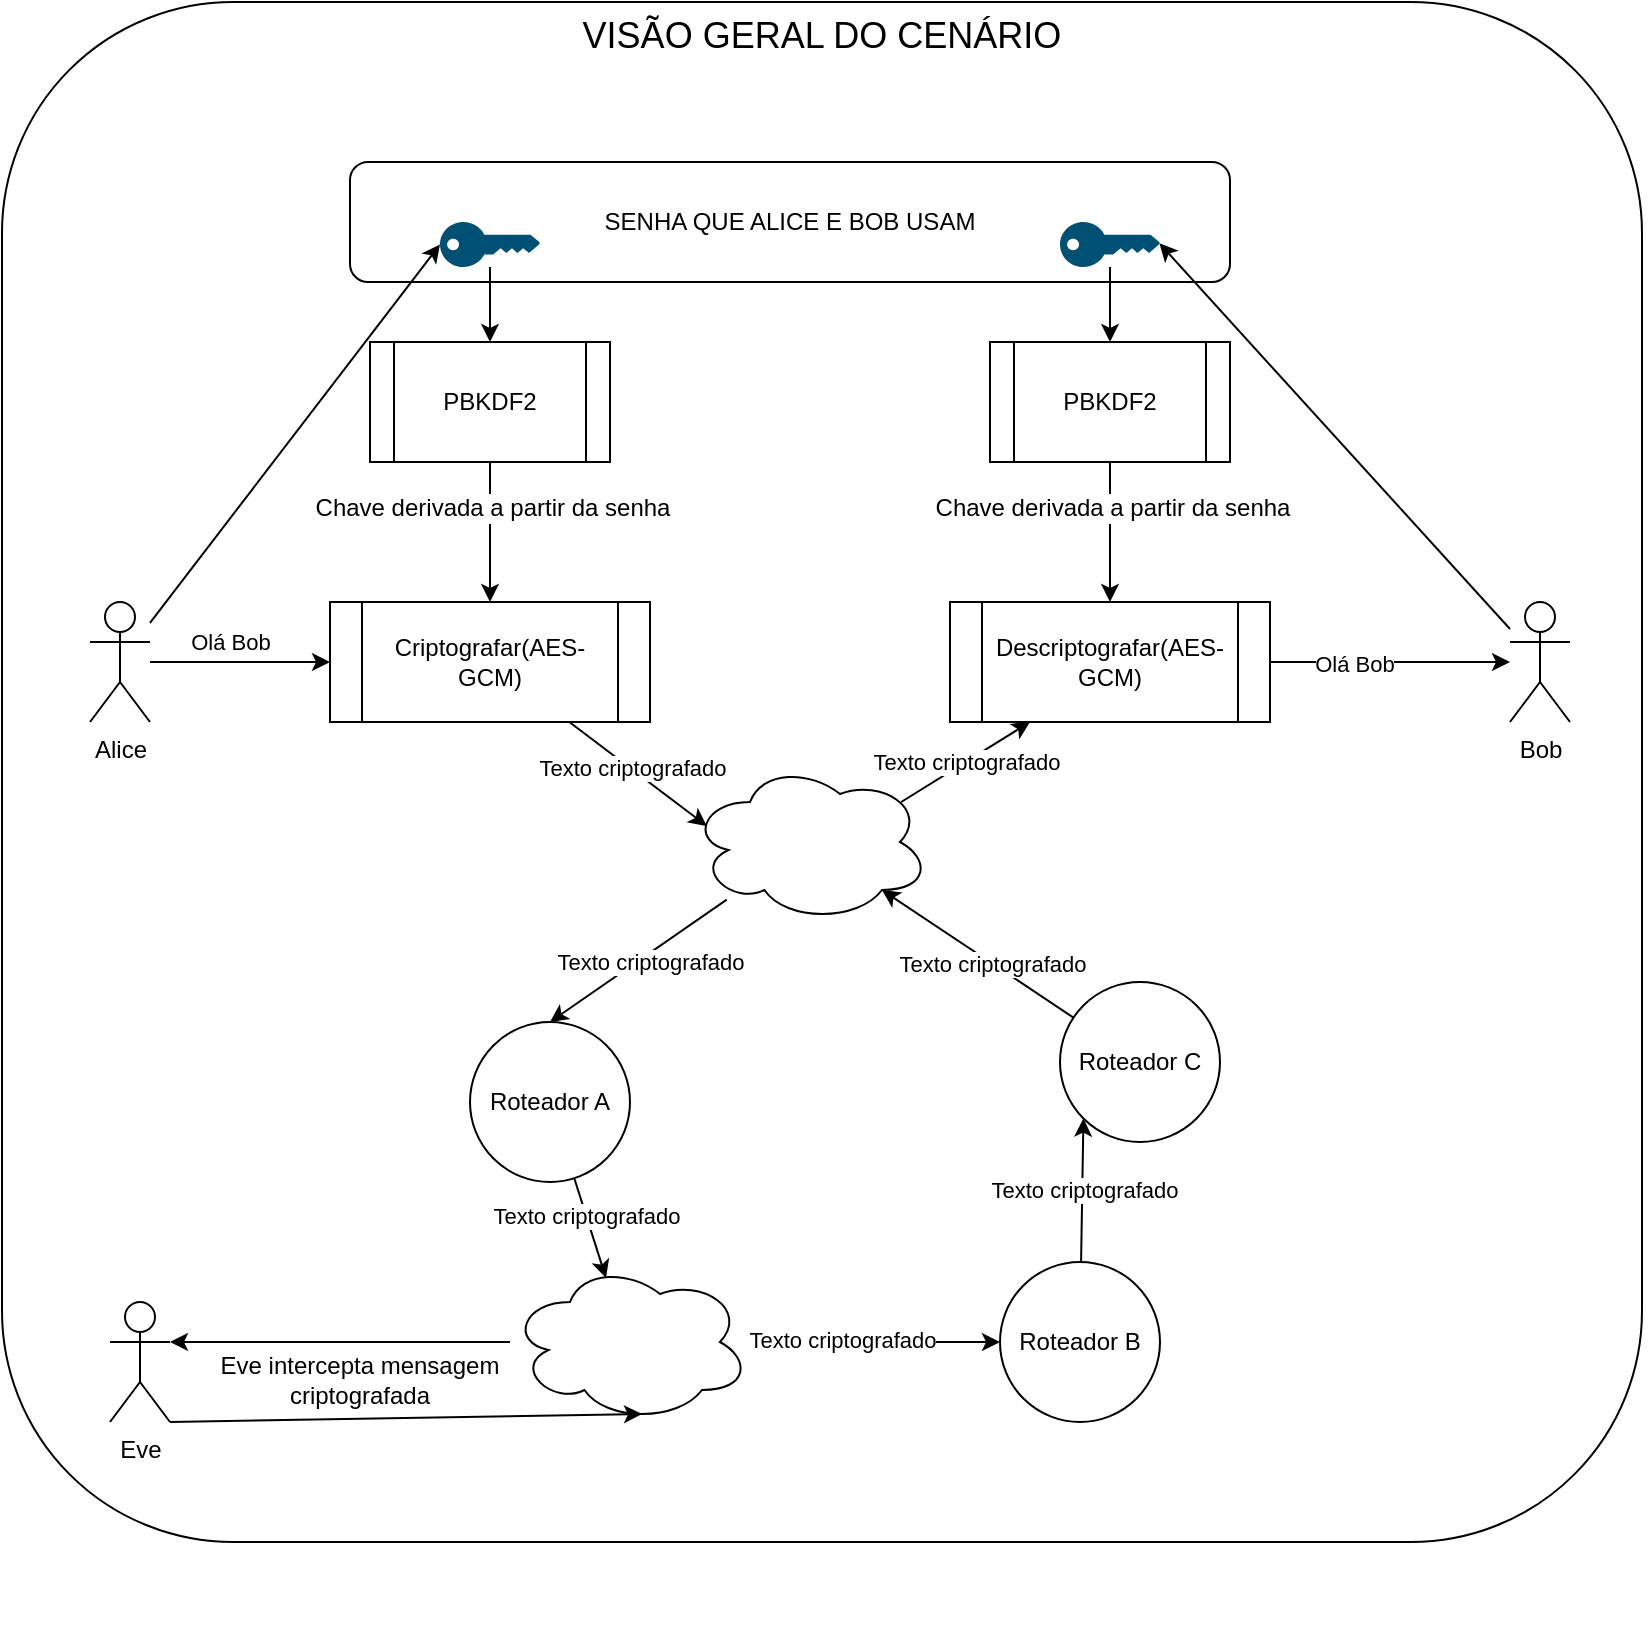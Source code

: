 <mxfile>
    <diagram id="giO1gI4Ow8Ws0T_pKkOR" name="Page-1">
        <mxGraphModel dx="990" dy="566" grid="1" gridSize="10" guides="1" tooltips="1" connect="1" arrows="1" fold="1" page="1" pageScale="1" pageWidth="827" pageHeight="1169" math="0" shadow="0">
            <root>
                <mxCell id="0"/>
                <mxCell id="1" parent="0"/>
                <mxCell id="45" value="" style="group" vertex="1" connectable="0" parent="1">
                    <mxGeometry x="44" y="120" width="780" height="740" as="geometry"/>
                </mxCell>
                <mxCell id="43" value="VISÃO GERAL DO CENÁRIO" style="rounded=1;whiteSpace=wrap;html=1;verticalAlign=top;fontSize=18;" vertex="1" parent="45">
                    <mxGeometry x="-44" y="-80" width="820" height="770" as="geometry"/>
                </mxCell>
                <mxCell id="42" value="SENHA QUE ALICE E BOB USAM" style="rounded=1;whiteSpace=wrap;html=1;" vertex="1" parent="45">
                    <mxGeometry x="130" width="440" height="60" as="geometry"/>
                </mxCell>
                <mxCell id="2" value="Alice" style="shape=umlActor;verticalLabelPosition=bottom;verticalAlign=top;html=1;outlineConnect=0;" vertex="1" parent="45">
                    <mxGeometry y="220" width="30" height="60" as="geometry"/>
                </mxCell>
                <mxCell id="3" value="Bob" style="shape=umlActor;verticalLabelPosition=bottom;verticalAlign=top;html=1;outlineConnect=0;" vertex="1" parent="45">
                    <mxGeometry x="710" y="220" width="30" height="60" as="geometry"/>
                </mxCell>
                <mxCell id="5" value="Criptografar(AES-GCM)" style="shape=process;whiteSpace=wrap;html=1;backgroundOutline=1;" vertex="1" parent="45">
                    <mxGeometry x="120" y="220" width="160" height="60" as="geometry"/>
                </mxCell>
                <mxCell id="4" style="edgeStyle=none;html=1;entryX=0;entryY=0.5;entryDx=0;entryDy=0;" edge="1" parent="45" source="2" target="5">
                    <mxGeometry relative="1" as="geometry">
                        <mxPoint x="140" y="250" as="targetPoint"/>
                    </mxGeometry>
                </mxCell>
                <mxCell id="6" value="Olá Bob" style="edgeLabel;html=1;align=center;verticalAlign=middle;resizable=0;points=[];" vertex="1" connectable="0" parent="4">
                    <mxGeometry x="-0.471" y="-2" relative="1" as="geometry">
                        <mxPoint x="16" y="-12" as="offset"/>
                    </mxGeometry>
                </mxCell>
                <mxCell id="7" value="" style="points=[[0,0.5,0],[0.24,0,0],[0.5,0.28,0],[0.995,0.475,0],[0.5,0.72,0],[0.24,1,0]];verticalLabelPosition=bottom;sketch=0;html=1;verticalAlign=top;aspect=fixed;align=center;pointerEvents=1;shape=mxgraph.cisco19.key;fillColor=#005073;strokeColor=none;" vertex="1" parent="45">
                    <mxGeometry x="175" y="30" width="50" height="22.5" as="geometry"/>
                </mxCell>
                <mxCell id="22" style="edgeStyle=none;html=1;entryX=0;entryY=0.5;entryDx=0;entryDy=0;entryPerimeter=0;" edge="1" parent="45" source="2" target="7">
                    <mxGeometry relative="1" as="geometry"/>
                </mxCell>
                <mxCell id="10" style="edgeStyle=none;html=1;entryX=0.5;entryY=0;entryDx=0;entryDy=0;" edge="1" parent="45" source="8" target="5">
                    <mxGeometry relative="1" as="geometry"/>
                </mxCell>
                <mxCell id="55" value="Chave derivada a partir da senha" style="edgeLabel;html=1;align=center;verticalAlign=middle;resizable=0;points=[];fontSize=12;" vertex="1" connectable="0" parent="10">
                    <mxGeometry x="-0.337" y="1" relative="1" as="geometry">
                        <mxPoint as="offset"/>
                    </mxGeometry>
                </mxCell>
                <mxCell id="8" value="PBKDF2" style="shape=process;whiteSpace=wrap;html=1;backgroundOutline=1;" vertex="1" parent="45">
                    <mxGeometry x="140" y="90" width="120" height="60" as="geometry"/>
                </mxCell>
                <mxCell id="9" style="edgeStyle=none;html=1;entryX=0.5;entryY=0;entryDx=0;entryDy=0;" edge="1" parent="45" source="7" target="8">
                    <mxGeometry relative="1" as="geometry"/>
                </mxCell>
                <mxCell id="14" style="edgeStyle=none;html=1;" edge="1" parent="45" source="11" target="3">
                    <mxGeometry relative="1" as="geometry"/>
                </mxCell>
                <mxCell id="15" value="Olá Bob" style="edgeLabel;html=1;align=center;verticalAlign=middle;resizable=0;points=[];" vertex="1" connectable="0" parent="14">
                    <mxGeometry x="-0.303" y="-1" relative="1" as="geometry">
                        <mxPoint as="offset"/>
                    </mxGeometry>
                </mxCell>
                <mxCell id="11" value="Descriptografar(AES-GCM)" style="shape=process;whiteSpace=wrap;html=1;backgroundOutline=1;" vertex="1" parent="45">
                    <mxGeometry x="430" y="220" width="160" height="60" as="geometry"/>
                </mxCell>
                <mxCell id="17" value="" style="points=[[0,0.5,0],[0.24,0,0],[0.5,0.28,0],[0.995,0.475,0],[0.5,0.72,0],[0.24,1,0]];verticalLabelPosition=bottom;sketch=0;html=1;verticalAlign=top;aspect=fixed;align=center;pointerEvents=1;shape=mxgraph.cisco19.key;fillColor=#005073;strokeColor=none;" vertex="1" parent="45">
                    <mxGeometry x="485" y="30" width="50" height="22.5" as="geometry"/>
                </mxCell>
                <mxCell id="21" style="edgeStyle=none;html=1;entryX=0.995;entryY=0.475;entryDx=0;entryDy=0;entryPerimeter=0;" edge="1" parent="45" source="3" target="17">
                    <mxGeometry relative="1" as="geometry"/>
                </mxCell>
                <mxCell id="20" style="edgeStyle=none;html=1;entryX=0.5;entryY=0;entryDx=0;entryDy=0;" edge="1" parent="45" source="18" target="11">
                    <mxGeometry relative="1" as="geometry"/>
                </mxCell>
                <mxCell id="56" value="Chave derivada a partir da senha" style="edgeLabel;html=1;align=center;verticalAlign=middle;resizable=0;points=[];fontSize=12;" vertex="1" connectable="0" parent="20">
                    <mxGeometry x="-0.337" y="1" relative="1" as="geometry">
                        <mxPoint as="offset"/>
                    </mxGeometry>
                </mxCell>
                <mxCell id="18" value="PBKDF2" style="shape=process;whiteSpace=wrap;html=1;backgroundOutline=1;" vertex="1" parent="45">
                    <mxGeometry x="450" y="90" width="120" height="60" as="geometry"/>
                </mxCell>
                <mxCell id="19" style="edgeStyle=none;html=1;entryX=0.5;entryY=0;entryDx=0;entryDy=0;" edge="1" parent="45" source="17" target="18">
                    <mxGeometry relative="1" as="geometry"/>
                </mxCell>
                <mxCell id="25" value="Texto criptografado" style="edgeStyle=none;html=1;entryX=0.25;entryY=1;entryDx=0;entryDy=0;exitX=0.88;exitY=0.25;exitDx=0;exitDy=0;exitPerimeter=0;" edge="1" parent="45" source="23" target="11">
                    <mxGeometry relative="1" as="geometry"/>
                </mxCell>
                <mxCell id="23" value="" style="ellipse;shape=cloud;whiteSpace=wrap;html=1;" vertex="1" parent="45">
                    <mxGeometry x="300" y="300" width="120" height="80" as="geometry"/>
                </mxCell>
                <mxCell id="24" style="edgeStyle=none;html=1;entryX=0.07;entryY=0.4;entryDx=0;entryDy=0;entryPerimeter=0;" edge="1" parent="45" source="5" target="23">
                    <mxGeometry relative="1" as="geometry"/>
                </mxCell>
                <mxCell id="49" value="Texto criptografado" style="edgeLabel;html=1;align=center;verticalAlign=middle;resizable=0;points=[];" vertex="1" connectable="0" parent="24">
                    <mxGeometry x="-0.11" y="1" relative="1" as="geometry">
                        <mxPoint as="offset"/>
                    </mxGeometry>
                </mxCell>
                <mxCell id="26" value="Roteador A" style="ellipse;whiteSpace=wrap;html=1;aspect=fixed;" vertex="1" parent="45">
                    <mxGeometry x="190" y="430" width="80" height="80" as="geometry"/>
                </mxCell>
                <mxCell id="27" style="edgeStyle=none;html=1;entryX=0.5;entryY=0;entryDx=0;entryDy=0;" edge="1" parent="45" source="23" target="26">
                    <mxGeometry relative="1" as="geometry"/>
                </mxCell>
                <mxCell id="50" value="Texto criptografado" style="edgeLabel;html=1;align=center;verticalAlign=middle;resizable=0;points=[];" vertex="1" connectable="0" parent="27">
                    <mxGeometry x="-0.06" y="3" relative="1" as="geometry">
                        <mxPoint x="1" as="offset"/>
                    </mxGeometry>
                </mxCell>
                <mxCell id="28" value="Roteador B" style="ellipse;whiteSpace=wrap;html=1;aspect=fixed;" vertex="1" parent="45">
                    <mxGeometry x="455" y="550" width="80" height="80" as="geometry"/>
                </mxCell>
                <mxCell id="30" style="edgeStyle=none;html=1;entryX=0.8;entryY=0.8;entryDx=0;entryDy=0;entryPerimeter=0;" edge="1" parent="45" source="29" target="23">
                    <mxGeometry relative="1" as="geometry"/>
                </mxCell>
                <mxCell id="51" value="Texto criptografado" style="edgeLabel;html=1;align=center;verticalAlign=middle;resizable=0;points=[];" vertex="1" connectable="0" parent="30">
                    <mxGeometry x="-0.144" relative="1" as="geometry">
                        <mxPoint as="offset"/>
                    </mxGeometry>
                </mxCell>
                <mxCell id="29" value="Roteador C" style="ellipse;whiteSpace=wrap;html=1;aspect=fixed;" vertex="1" parent="45">
                    <mxGeometry x="485" y="410" width="80" height="80" as="geometry"/>
                </mxCell>
                <mxCell id="32" style="edgeStyle=none;html=1;entryX=0;entryY=1;entryDx=0;entryDy=0;" edge="1" parent="45" source="28" target="29">
                    <mxGeometry relative="1" as="geometry"/>
                </mxCell>
                <mxCell id="52" value="Texto criptografado" style="edgeLabel;html=1;align=center;verticalAlign=middle;resizable=0;points=[];" vertex="1" connectable="0" parent="32">
                    <mxGeometry x="0.037" y="-1" relative="1" as="geometry">
                        <mxPoint y="1" as="offset"/>
                    </mxGeometry>
                </mxCell>
                <mxCell id="33" value="Eve" style="shape=umlActor;verticalLabelPosition=bottom;verticalAlign=top;html=1;outlineConnect=0;" vertex="1" parent="45">
                    <mxGeometry x="10" y="570" width="30" height="60" as="geometry"/>
                </mxCell>
                <mxCell id="36" style="edgeStyle=none;html=1;entryX=1;entryY=0.333;entryDx=0;entryDy=0;entryPerimeter=0;" edge="1" parent="45" source="35" target="33">
                    <mxGeometry relative="1" as="geometry"/>
                </mxCell>
                <mxCell id="38" style="edgeStyle=none;html=1;" edge="1" parent="45" source="35" target="28">
                    <mxGeometry relative="1" as="geometry"/>
                </mxCell>
                <mxCell id="54" value="Texto criptografado" style="edgeLabel;html=1;align=center;verticalAlign=middle;resizable=0;points=[];" vertex="1" connectable="0" parent="38">
                    <mxGeometry x="-0.267" y="1" relative="1" as="geometry">
                        <mxPoint as="offset"/>
                    </mxGeometry>
                </mxCell>
                <mxCell id="35" value="" style="ellipse;shape=cloud;whiteSpace=wrap;html=1;" vertex="1" parent="45">
                    <mxGeometry x="210" y="550" width="120" height="80" as="geometry"/>
                </mxCell>
                <mxCell id="31" style="edgeStyle=none;html=1;entryX=0.4;entryY=0.1;entryDx=0;entryDy=0;entryPerimeter=0;" edge="1" parent="45" source="26" target="35">
                    <mxGeometry relative="1" as="geometry">
                        <mxPoint x="240" y="610" as="targetPoint"/>
                    </mxGeometry>
                </mxCell>
                <mxCell id="53" value="Texto criptografado" style="edgeLabel;html=1;align=center;verticalAlign=middle;resizable=0;points=[];" vertex="1" connectable="0" parent="31">
                    <mxGeometry x="-0.232" relative="1" as="geometry">
                        <mxPoint as="offset"/>
                    </mxGeometry>
                </mxCell>
                <mxCell id="37" style="edgeStyle=none;html=1;entryX=0.55;entryY=0.95;entryDx=0;entryDy=0;entryPerimeter=0;exitX=1;exitY=1;exitDx=0;exitDy=0;exitPerimeter=0;" edge="1" parent="45" source="33" target="35">
                    <mxGeometry relative="1" as="geometry"/>
                </mxCell>
                <mxCell id="41" value="Eve intercepta mensagem criptografada" style="text;html=1;strokeColor=none;fillColor=none;align=center;verticalAlign=middle;whiteSpace=wrap;rounded=0;" vertex="1" parent="45">
                    <mxGeometry x="60" y="594" width="150" height="30" as="geometry"/>
                </mxCell>
            </root>
        </mxGraphModel>
    </diagram>
</mxfile>